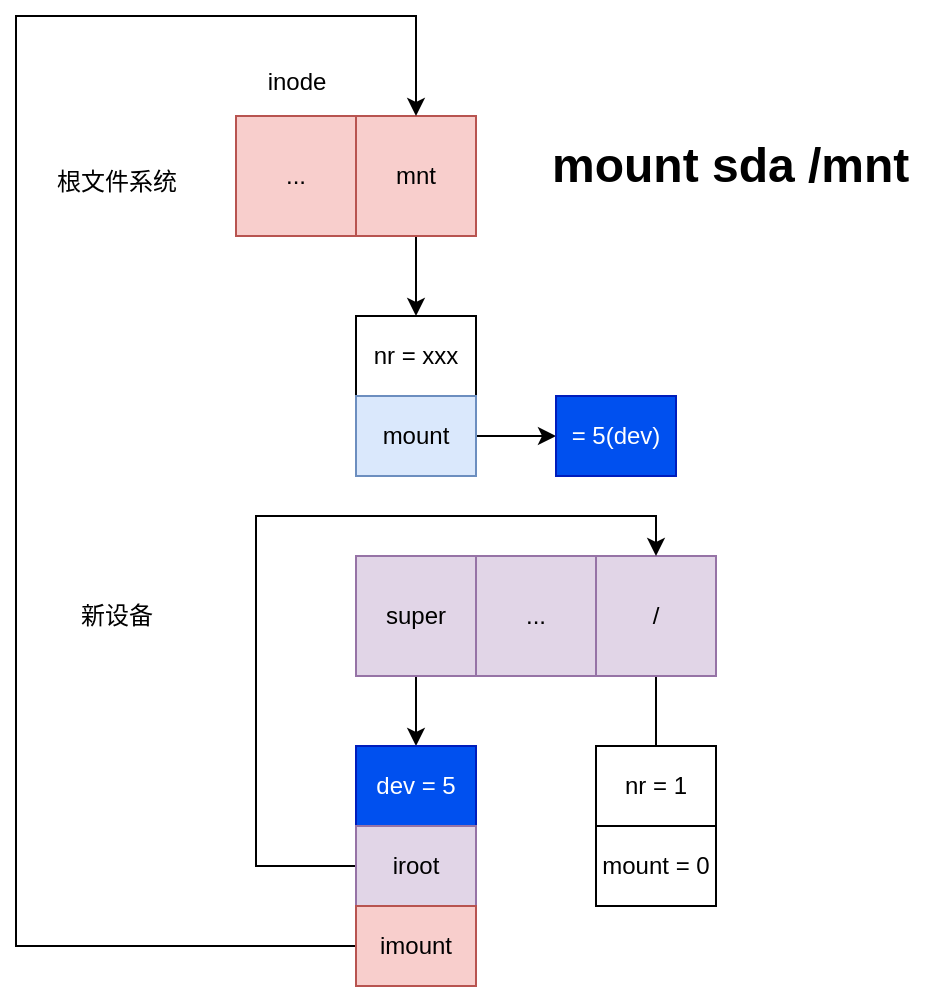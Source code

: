 <mxfile version="24.7.17">
  <diagram name="第 1 页" id="or37fUBgZXqje_kC6tFZ">
    <mxGraphModel dx="1595" dy="703" grid="0" gridSize="10" guides="1" tooltips="1" connect="1" arrows="1" fold="1" page="0" pageScale="1" pageWidth="827" pageHeight="1169" math="0" shadow="0">
      <root>
        <mxCell id="0" />
        <mxCell id="1" parent="0" />
        <mxCell id="cQsQhymOXrMR-A_I46eX-5" value="" style="edgeStyle=orthogonalEdgeStyle;rounded=0;orthogonalLoop=1;jettySize=auto;html=1;" edge="1" parent="1" source="cQsQhymOXrMR-A_I46eX-1" target="cQsQhymOXrMR-A_I46eX-4">
          <mxGeometry relative="1" as="geometry" />
        </mxCell>
        <mxCell id="cQsQhymOXrMR-A_I46eX-1" value="mnt" style="rounded=0;whiteSpace=wrap;html=1;fillColor=#f8cecc;strokeColor=#b85450;" vertex="1" parent="1">
          <mxGeometry x="120" y="360" width="60" height="60" as="geometry" />
        </mxCell>
        <mxCell id="cQsQhymOXrMR-A_I46eX-2" value="&lt;h1 style=&quot;margin-top: 0px;&quot;&gt;mount sda /mnt&lt;/h1&gt;" style="text;html=1;whiteSpace=wrap;overflow=hidden;rounded=0;" vertex="1" parent="1">
          <mxGeometry x="216" y="364" width="188" height="40" as="geometry" />
        </mxCell>
        <mxCell id="cQsQhymOXrMR-A_I46eX-3" value="inode" style="text;html=1;align=center;verticalAlign=middle;resizable=0;points=[];autosize=1;strokeColor=none;fillColor=none;" vertex="1" parent="1">
          <mxGeometry x="65" y="328" width="50" height="30" as="geometry" />
        </mxCell>
        <mxCell id="cQsQhymOXrMR-A_I46eX-4" value="nr = xxx" style="rounded=0;whiteSpace=wrap;html=1;" vertex="1" parent="1">
          <mxGeometry x="120" y="460" width="60" height="40" as="geometry" />
        </mxCell>
        <mxCell id="cQsQhymOXrMR-A_I46eX-28" value="" style="edgeStyle=orthogonalEdgeStyle;rounded=0;orthogonalLoop=1;jettySize=auto;html=1;" edge="1" parent="1" source="cQsQhymOXrMR-A_I46eX-6" target="cQsQhymOXrMR-A_I46eX-27">
          <mxGeometry relative="1" as="geometry" />
        </mxCell>
        <mxCell id="cQsQhymOXrMR-A_I46eX-6" value="mount" style="rounded=0;whiteSpace=wrap;html=1;fillColor=#dae8fc;strokeColor=#6c8ebf;" vertex="1" parent="1">
          <mxGeometry x="120" y="500" width="60" height="40" as="geometry" />
        </mxCell>
        <mxCell id="cQsQhymOXrMR-A_I46eX-7" value="根文件系统" style="text;html=1;align=center;verticalAlign=middle;resizable=0;points=[];autosize=1;strokeColor=none;fillColor=none;" vertex="1" parent="1">
          <mxGeometry x="-40" y="378" width="80" height="30" as="geometry" />
        </mxCell>
        <mxCell id="cQsQhymOXrMR-A_I46eX-8" value="新设备" style="text;html=1;align=center;verticalAlign=middle;resizable=0;points=[];autosize=1;strokeColor=none;fillColor=none;" vertex="1" parent="1">
          <mxGeometry x="-30" y="595" width="60" height="30" as="geometry" />
        </mxCell>
        <mxCell id="cQsQhymOXrMR-A_I46eX-13" value="" style="edgeStyle=orthogonalEdgeStyle;rounded=0;orthogonalLoop=1;jettySize=auto;html=1;" edge="1" parent="1" source="cQsQhymOXrMR-A_I46eX-9" target="cQsQhymOXrMR-A_I46eX-12">
          <mxGeometry relative="1" as="geometry" />
        </mxCell>
        <mxCell id="cQsQhymOXrMR-A_I46eX-9" value="super" style="rounded=0;whiteSpace=wrap;html=1;fillColor=#e1d5e7;strokeColor=#9673a6;" vertex="1" parent="1">
          <mxGeometry x="120" y="580" width="60" height="60" as="geometry" />
        </mxCell>
        <mxCell id="cQsQhymOXrMR-A_I46eX-12" value="dev = 5" style="rounded=0;whiteSpace=wrap;html=1;fillColor=#0050ef;strokeColor=#001DBC;fontColor=#ffffff;" vertex="1" parent="1">
          <mxGeometry x="120" y="675" width="60" height="40" as="geometry" />
        </mxCell>
        <mxCell id="cQsQhymOXrMR-A_I46eX-20" value="" style="edgeStyle=orthogonalEdgeStyle;rounded=0;orthogonalLoop=1;jettySize=auto;html=1;" edge="1" parent="1" source="cQsQhymOXrMR-A_I46eX-14" target="cQsQhymOXrMR-A_I46eX-19">
          <mxGeometry relative="1" as="geometry" />
        </mxCell>
        <mxCell id="cQsQhymOXrMR-A_I46eX-14" value="/" style="rounded=0;whiteSpace=wrap;html=1;fillColor=#e1d5e7;strokeColor=#9673a6;" vertex="1" parent="1">
          <mxGeometry x="240" y="580" width="60" height="60" as="geometry" />
        </mxCell>
        <mxCell id="cQsQhymOXrMR-A_I46eX-15" value="..." style="rounded=0;whiteSpace=wrap;html=1;fillColor=#e1d5e7;strokeColor=#9673a6;" vertex="1" parent="1">
          <mxGeometry x="180" y="580" width="60" height="60" as="geometry" />
        </mxCell>
        <mxCell id="cQsQhymOXrMR-A_I46eX-16" value="..." style="rounded=0;whiteSpace=wrap;html=1;fillColor=#f8cecc;strokeColor=#b85450;" vertex="1" parent="1">
          <mxGeometry x="60" y="360" width="60" height="60" as="geometry" />
        </mxCell>
        <mxCell id="cQsQhymOXrMR-A_I46eX-18" value="nr = 1" style="rounded=0;whiteSpace=wrap;html=1;" vertex="1" parent="1">
          <mxGeometry x="240" y="675" width="60" height="40" as="geometry" />
        </mxCell>
        <mxCell id="cQsQhymOXrMR-A_I46eX-19" value="mount = 0" style="rounded=0;whiteSpace=wrap;html=1;" vertex="1" parent="1">
          <mxGeometry x="240" y="715" width="60" height="40" as="geometry" />
        </mxCell>
        <mxCell id="cQsQhymOXrMR-A_I46eX-23" style="edgeStyle=orthogonalEdgeStyle;rounded=0;orthogonalLoop=1;jettySize=auto;html=1;entryX=0.5;entryY=0;entryDx=0;entryDy=0;exitX=0;exitY=0.5;exitDx=0;exitDy=0;" edge="1" parent="1" source="cQsQhymOXrMR-A_I46eX-22" target="cQsQhymOXrMR-A_I46eX-1">
          <mxGeometry relative="1" as="geometry">
            <Array as="points">
              <mxPoint x="-50" y="775" />
              <mxPoint x="-50" y="310" />
              <mxPoint x="150" y="310" />
            </Array>
          </mxGeometry>
        </mxCell>
        <mxCell id="cQsQhymOXrMR-A_I46eX-25" style="edgeStyle=orthogonalEdgeStyle;rounded=0;orthogonalLoop=1;jettySize=auto;html=1;entryX=0.5;entryY=0;entryDx=0;entryDy=0;" edge="1" parent="1" source="cQsQhymOXrMR-A_I46eX-21" target="cQsQhymOXrMR-A_I46eX-14">
          <mxGeometry relative="1" as="geometry">
            <Array as="points">
              <mxPoint x="70" y="735" />
              <mxPoint x="70" y="560" />
              <mxPoint x="270" y="560" />
            </Array>
          </mxGeometry>
        </mxCell>
        <mxCell id="cQsQhymOXrMR-A_I46eX-21" value="iroot" style="rounded=0;whiteSpace=wrap;html=1;fillColor=#e1d5e7;strokeColor=#9673a6;" vertex="1" parent="1">
          <mxGeometry x="120" y="715" width="60" height="40" as="geometry" />
        </mxCell>
        <mxCell id="cQsQhymOXrMR-A_I46eX-22" value="imount" style="rounded=0;whiteSpace=wrap;html=1;fillColor=#f8cecc;strokeColor=#b85450;" vertex="1" parent="1">
          <mxGeometry x="120" y="755" width="60" height="40" as="geometry" />
        </mxCell>
        <mxCell id="cQsQhymOXrMR-A_I46eX-27" value="= 5(dev)" style="rounded=0;whiteSpace=wrap;html=1;fillColor=#0050ef;fontColor=#ffffff;strokeColor=#001DBC;" vertex="1" parent="1">
          <mxGeometry x="220" y="500" width="60" height="40" as="geometry" />
        </mxCell>
      </root>
    </mxGraphModel>
  </diagram>
</mxfile>

